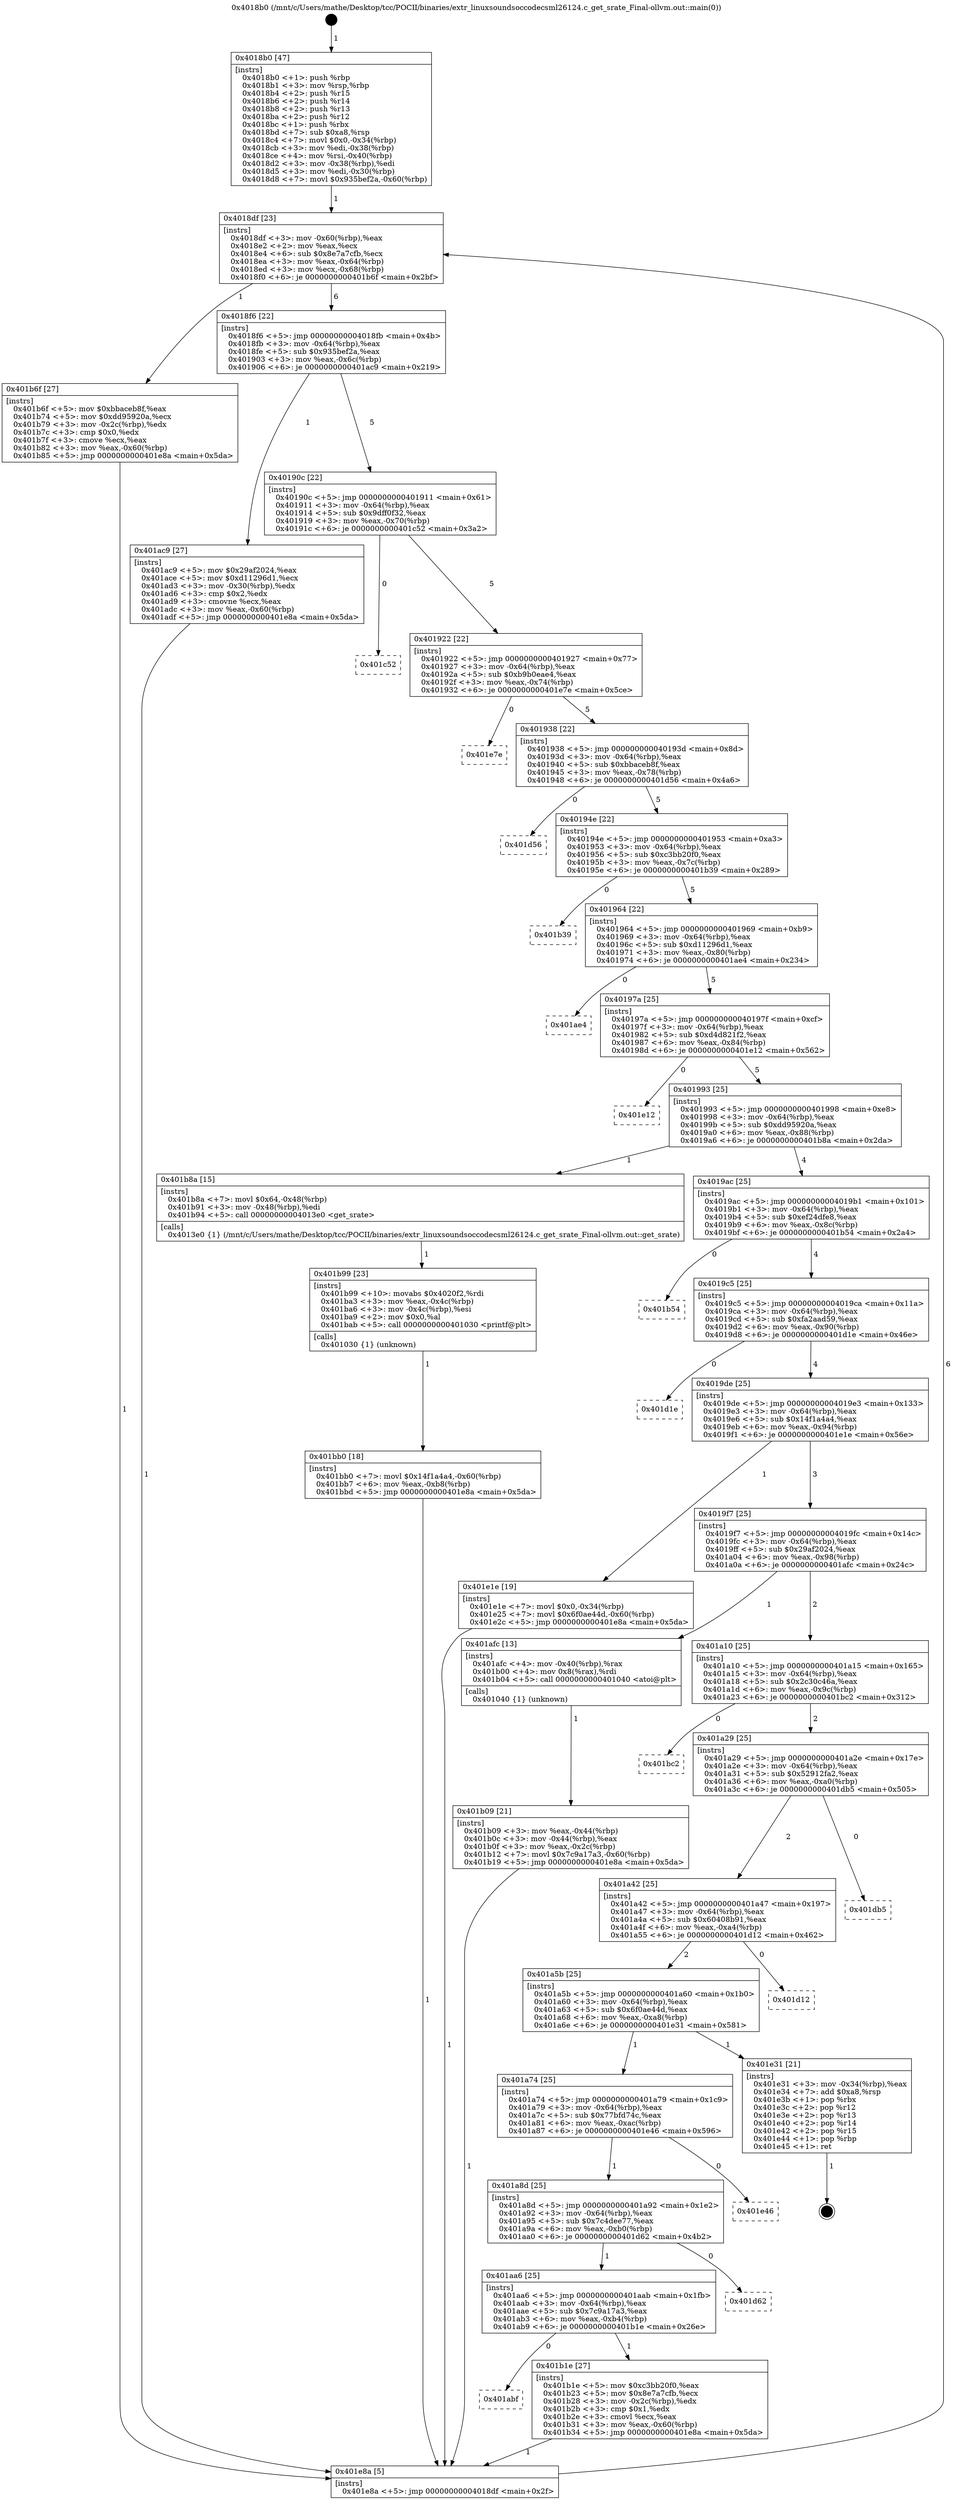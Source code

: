 digraph "0x4018b0" {
  label = "0x4018b0 (/mnt/c/Users/mathe/Desktop/tcc/POCII/binaries/extr_linuxsoundsoccodecsml26124.c_get_srate_Final-ollvm.out::main(0))"
  labelloc = "t"
  node[shape=record]

  Entry [label="",width=0.3,height=0.3,shape=circle,fillcolor=black,style=filled]
  "0x4018df" [label="{
     0x4018df [23]\l
     | [instrs]\l
     &nbsp;&nbsp;0x4018df \<+3\>: mov -0x60(%rbp),%eax\l
     &nbsp;&nbsp;0x4018e2 \<+2\>: mov %eax,%ecx\l
     &nbsp;&nbsp;0x4018e4 \<+6\>: sub $0x8e7a7cfb,%ecx\l
     &nbsp;&nbsp;0x4018ea \<+3\>: mov %eax,-0x64(%rbp)\l
     &nbsp;&nbsp;0x4018ed \<+3\>: mov %ecx,-0x68(%rbp)\l
     &nbsp;&nbsp;0x4018f0 \<+6\>: je 0000000000401b6f \<main+0x2bf\>\l
  }"]
  "0x401b6f" [label="{
     0x401b6f [27]\l
     | [instrs]\l
     &nbsp;&nbsp;0x401b6f \<+5\>: mov $0xbbaceb8f,%eax\l
     &nbsp;&nbsp;0x401b74 \<+5\>: mov $0xdd95920a,%ecx\l
     &nbsp;&nbsp;0x401b79 \<+3\>: mov -0x2c(%rbp),%edx\l
     &nbsp;&nbsp;0x401b7c \<+3\>: cmp $0x0,%edx\l
     &nbsp;&nbsp;0x401b7f \<+3\>: cmove %ecx,%eax\l
     &nbsp;&nbsp;0x401b82 \<+3\>: mov %eax,-0x60(%rbp)\l
     &nbsp;&nbsp;0x401b85 \<+5\>: jmp 0000000000401e8a \<main+0x5da\>\l
  }"]
  "0x4018f6" [label="{
     0x4018f6 [22]\l
     | [instrs]\l
     &nbsp;&nbsp;0x4018f6 \<+5\>: jmp 00000000004018fb \<main+0x4b\>\l
     &nbsp;&nbsp;0x4018fb \<+3\>: mov -0x64(%rbp),%eax\l
     &nbsp;&nbsp;0x4018fe \<+5\>: sub $0x935bef2a,%eax\l
     &nbsp;&nbsp;0x401903 \<+3\>: mov %eax,-0x6c(%rbp)\l
     &nbsp;&nbsp;0x401906 \<+6\>: je 0000000000401ac9 \<main+0x219\>\l
  }"]
  Exit [label="",width=0.3,height=0.3,shape=circle,fillcolor=black,style=filled,peripheries=2]
  "0x401ac9" [label="{
     0x401ac9 [27]\l
     | [instrs]\l
     &nbsp;&nbsp;0x401ac9 \<+5\>: mov $0x29af2024,%eax\l
     &nbsp;&nbsp;0x401ace \<+5\>: mov $0xd11296d1,%ecx\l
     &nbsp;&nbsp;0x401ad3 \<+3\>: mov -0x30(%rbp),%edx\l
     &nbsp;&nbsp;0x401ad6 \<+3\>: cmp $0x2,%edx\l
     &nbsp;&nbsp;0x401ad9 \<+3\>: cmovne %ecx,%eax\l
     &nbsp;&nbsp;0x401adc \<+3\>: mov %eax,-0x60(%rbp)\l
     &nbsp;&nbsp;0x401adf \<+5\>: jmp 0000000000401e8a \<main+0x5da\>\l
  }"]
  "0x40190c" [label="{
     0x40190c [22]\l
     | [instrs]\l
     &nbsp;&nbsp;0x40190c \<+5\>: jmp 0000000000401911 \<main+0x61\>\l
     &nbsp;&nbsp;0x401911 \<+3\>: mov -0x64(%rbp),%eax\l
     &nbsp;&nbsp;0x401914 \<+5\>: sub $0x9dff0f32,%eax\l
     &nbsp;&nbsp;0x401919 \<+3\>: mov %eax,-0x70(%rbp)\l
     &nbsp;&nbsp;0x40191c \<+6\>: je 0000000000401c52 \<main+0x3a2\>\l
  }"]
  "0x401e8a" [label="{
     0x401e8a [5]\l
     | [instrs]\l
     &nbsp;&nbsp;0x401e8a \<+5\>: jmp 00000000004018df \<main+0x2f\>\l
  }"]
  "0x4018b0" [label="{
     0x4018b0 [47]\l
     | [instrs]\l
     &nbsp;&nbsp;0x4018b0 \<+1\>: push %rbp\l
     &nbsp;&nbsp;0x4018b1 \<+3\>: mov %rsp,%rbp\l
     &nbsp;&nbsp;0x4018b4 \<+2\>: push %r15\l
     &nbsp;&nbsp;0x4018b6 \<+2\>: push %r14\l
     &nbsp;&nbsp;0x4018b8 \<+2\>: push %r13\l
     &nbsp;&nbsp;0x4018ba \<+2\>: push %r12\l
     &nbsp;&nbsp;0x4018bc \<+1\>: push %rbx\l
     &nbsp;&nbsp;0x4018bd \<+7\>: sub $0xa8,%rsp\l
     &nbsp;&nbsp;0x4018c4 \<+7\>: movl $0x0,-0x34(%rbp)\l
     &nbsp;&nbsp;0x4018cb \<+3\>: mov %edi,-0x38(%rbp)\l
     &nbsp;&nbsp;0x4018ce \<+4\>: mov %rsi,-0x40(%rbp)\l
     &nbsp;&nbsp;0x4018d2 \<+3\>: mov -0x38(%rbp),%edi\l
     &nbsp;&nbsp;0x4018d5 \<+3\>: mov %edi,-0x30(%rbp)\l
     &nbsp;&nbsp;0x4018d8 \<+7\>: movl $0x935bef2a,-0x60(%rbp)\l
  }"]
  "0x401bb0" [label="{
     0x401bb0 [18]\l
     | [instrs]\l
     &nbsp;&nbsp;0x401bb0 \<+7\>: movl $0x14f1a4a4,-0x60(%rbp)\l
     &nbsp;&nbsp;0x401bb7 \<+6\>: mov %eax,-0xb8(%rbp)\l
     &nbsp;&nbsp;0x401bbd \<+5\>: jmp 0000000000401e8a \<main+0x5da\>\l
  }"]
  "0x401c52" [label="{
     0x401c52\l
  }", style=dashed]
  "0x401922" [label="{
     0x401922 [22]\l
     | [instrs]\l
     &nbsp;&nbsp;0x401922 \<+5\>: jmp 0000000000401927 \<main+0x77\>\l
     &nbsp;&nbsp;0x401927 \<+3\>: mov -0x64(%rbp),%eax\l
     &nbsp;&nbsp;0x40192a \<+5\>: sub $0xb9b0eae4,%eax\l
     &nbsp;&nbsp;0x40192f \<+3\>: mov %eax,-0x74(%rbp)\l
     &nbsp;&nbsp;0x401932 \<+6\>: je 0000000000401e7e \<main+0x5ce\>\l
  }"]
  "0x401b99" [label="{
     0x401b99 [23]\l
     | [instrs]\l
     &nbsp;&nbsp;0x401b99 \<+10\>: movabs $0x4020f2,%rdi\l
     &nbsp;&nbsp;0x401ba3 \<+3\>: mov %eax,-0x4c(%rbp)\l
     &nbsp;&nbsp;0x401ba6 \<+3\>: mov -0x4c(%rbp),%esi\l
     &nbsp;&nbsp;0x401ba9 \<+2\>: mov $0x0,%al\l
     &nbsp;&nbsp;0x401bab \<+5\>: call 0000000000401030 \<printf@plt\>\l
     | [calls]\l
     &nbsp;&nbsp;0x401030 \{1\} (unknown)\l
  }"]
  "0x401e7e" [label="{
     0x401e7e\l
  }", style=dashed]
  "0x401938" [label="{
     0x401938 [22]\l
     | [instrs]\l
     &nbsp;&nbsp;0x401938 \<+5\>: jmp 000000000040193d \<main+0x8d\>\l
     &nbsp;&nbsp;0x40193d \<+3\>: mov -0x64(%rbp),%eax\l
     &nbsp;&nbsp;0x401940 \<+5\>: sub $0xbbaceb8f,%eax\l
     &nbsp;&nbsp;0x401945 \<+3\>: mov %eax,-0x78(%rbp)\l
     &nbsp;&nbsp;0x401948 \<+6\>: je 0000000000401d56 \<main+0x4a6\>\l
  }"]
  "0x401abf" [label="{
     0x401abf\l
  }", style=dashed]
  "0x401d56" [label="{
     0x401d56\l
  }", style=dashed]
  "0x40194e" [label="{
     0x40194e [22]\l
     | [instrs]\l
     &nbsp;&nbsp;0x40194e \<+5\>: jmp 0000000000401953 \<main+0xa3\>\l
     &nbsp;&nbsp;0x401953 \<+3\>: mov -0x64(%rbp),%eax\l
     &nbsp;&nbsp;0x401956 \<+5\>: sub $0xc3bb20f0,%eax\l
     &nbsp;&nbsp;0x40195b \<+3\>: mov %eax,-0x7c(%rbp)\l
     &nbsp;&nbsp;0x40195e \<+6\>: je 0000000000401b39 \<main+0x289\>\l
  }"]
  "0x401b1e" [label="{
     0x401b1e [27]\l
     | [instrs]\l
     &nbsp;&nbsp;0x401b1e \<+5\>: mov $0xc3bb20f0,%eax\l
     &nbsp;&nbsp;0x401b23 \<+5\>: mov $0x8e7a7cfb,%ecx\l
     &nbsp;&nbsp;0x401b28 \<+3\>: mov -0x2c(%rbp),%edx\l
     &nbsp;&nbsp;0x401b2b \<+3\>: cmp $0x1,%edx\l
     &nbsp;&nbsp;0x401b2e \<+3\>: cmovl %ecx,%eax\l
     &nbsp;&nbsp;0x401b31 \<+3\>: mov %eax,-0x60(%rbp)\l
     &nbsp;&nbsp;0x401b34 \<+5\>: jmp 0000000000401e8a \<main+0x5da\>\l
  }"]
  "0x401b39" [label="{
     0x401b39\l
  }", style=dashed]
  "0x401964" [label="{
     0x401964 [22]\l
     | [instrs]\l
     &nbsp;&nbsp;0x401964 \<+5\>: jmp 0000000000401969 \<main+0xb9\>\l
     &nbsp;&nbsp;0x401969 \<+3\>: mov -0x64(%rbp),%eax\l
     &nbsp;&nbsp;0x40196c \<+5\>: sub $0xd11296d1,%eax\l
     &nbsp;&nbsp;0x401971 \<+3\>: mov %eax,-0x80(%rbp)\l
     &nbsp;&nbsp;0x401974 \<+6\>: je 0000000000401ae4 \<main+0x234\>\l
  }"]
  "0x401aa6" [label="{
     0x401aa6 [25]\l
     | [instrs]\l
     &nbsp;&nbsp;0x401aa6 \<+5\>: jmp 0000000000401aab \<main+0x1fb\>\l
     &nbsp;&nbsp;0x401aab \<+3\>: mov -0x64(%rbp),%eax\l
     &nbsp;&nbsp;0x401aae \<+5\>: sub $0x7c9a17a3,%eax\l
     &nbsp;&nbsp;0x401ab3 \<+6\>: mov %eax,-0xb4(%rbp)\l
     &nbsp;&nbsp;0x401ab9 \<+6\>: je 0000000000401b1e \<main+0x26e\>\l
  }"]
  "0x401ae4" [label="{
     0x401ae4\l
  }", style=dashed]
  "0x40197a" [label="{
     0x40197a [25]\l
     | [instrs]\l
     &nbsp;&nbsp;0x40197a \<+5\>: jmp 000000000040197f \<main+0xcf\>\l
     &nbsp;&nbsp;0x40197f \<+3\>: mov -0x64(%rbp),%eax\l
     &nbsp;&nbsp;0x401982 \<+5\>: sub $0xd4d821f2,%eax\l
     &nbsp;&nbsp;0x401987 \<+6\>: mov %eax,-0x84(%rbp)\l
     &nbsp;&nbsp;0x40198d \<+6\>: je 0000000000401e12 \<main+0x562\>\l
  }"]
  "0x401d62" [label="{
     0x401d62\l
  }", style=dashed]
  "0x401e12" [label="{
     0x401e12\l
  }", style=dashed]
  "0x401993" [label="{
     0x401993 [25]\l
     | [instrs]\l
     &nbsp;&nbsp;0x401993 \<+5\>: jmp 0000000000401998 \<main+0xe8\>\l
     &nbsp;&nbsp;0x401998 \<+3\>: mov -0x64(%rbp),%eax\l
     &nbsp;&nbsp;0x40199b \<+5\>: sub $0xdd95920a,%eax\l
     &nbsp;&nbsp;0x4019a0 \<+6\>: mov %eax,-0x88(%rbp)\l
     &nbsp;&nbsp;0x4019a6 \<+6\>: je 0000000000401b8a \<main+0x2da\>\l
  }"]
  "0x401a8d" [label="{
     0x401a8d [25]\l
     | [instrs]\l
     &nbsp;&nbsp;0x401a8d \<+5\>: jmp 0000000000401a92 \<main+0x1e2\>\l
     &nbsp;&nbsp;0x401a92 \<+3\>: mov -0x64(%rbp),%eax\l
     &nbsp;&nbsp;0x401a95 \<+5\>: sub $0x7c4dee77,%eax\l
     &nbsp;&nbsp;0x401a9a \<+6\>: mov %eax,-0xb0(%rbp)\l
     &nbsp;&nbsp;0x401aa0 \<+6\>: je 0000000000401d62 \<main+0x4b2\>\l
  }"]
  "0x401b8a" [label="{
     0x401b8a [15]\l
     | [instrs]\l
     &nbsp;&nbsp;0x401b8a \<+7\>: movl $0x64,-0x48(%rbp)\l
     &nbsp;&nbsp;0x401b91 \<+3\>: mov -0x48(%rbp),%edi\l
     &nbsp;&nbsp;0x401b94 \<+5\>: call 00000000004013e0 \<get_srate\>\l
     | [calls]\l
     &nbsp;&nbsp;0x4013e0 \{1\} (/mnt/c/Users/mathe/Desktop/tcc/POCII/binaries/extr_linuxsoundsoccodecsml26124.c_get_srate_Final-ollvm.out::get_srate)\l
  }"]
  "0x4019ac" [label="{
     0x4019ac [25]\l
     | [instrs]\l
     &nbsp;&nbsp;0x4019ac \<+5\>: jmp 00000000004019b1 \<main+0x101\>\l
     &nbsp;&nbsp;0x4019b1 \<+3\>: mov -0x64(%rbp),%eax\l
     &nbsp;&nbsp;0x4019b4 \<+5\>: sub $0xef24dfe8,%eax\l
     &nbsp;&nbsp;0x4019b9 \<+6\>: mov %eax,-0x8c(%rbp)\l
     &nbsp;&nbsp;0x4019bf \<+6\>: je 0000000000401b54 \<main+0x2a4\>\l
  }"]
  "0x401e46" [label="{
     0x401e46\l
  }", style=dashed]
  "0x401b54" [label="{
     0x401b54\l
  }", style=dashed]
  "0x4019c5" [label="{
     0x4019c5 [25]\l
     | [instrs]\l
     &nbsp;&nbsp;0x4019c5 \<+5\>: jmp 00000000004019ca \<main+0x11a\>\l
     &nbsp;&nbsp;0x4019ca \<+3\>: mov -0x64(%rbp),%eax\l
     &nbsp;&nbsp;0x4019cd \<+5\>: sub $0xfa2aad59,%eax\l
     &nbsp;&nbsp;0x4019d2 \<+6\>: mov %eax,-0x90(%rbp)\l
     &nbsp;&nbsp;0x4019d8 \<+6\>: je 0000000000401d1e \<main+0x46e\>\l
  }"]
  "0x401a74" [label="{
     0x401a74 [25]\l
     | [instrs]\l
     &nbsp;&nbsp;0x401a74 \<+5\>: jmp 0000000000401a79 \<main+0x1c9\>\l
     &nbsp;&nbsp;0x401a79 \<+3\>: mov -0x64(%rbp),%eax\l
     &nbsp;&nbsp;0x401a7c \<+5\>: sub $0x77bfd74c,%eax\l
     &nbsp;&nbsp;0x401a81 \<+6\>: mov %eax,-0xac(%rbp)\l
     &nbsp;&nbsp;0x401a87 \<+6\>: je 0000000000401e46 \<main+0x596\>\l
  }"]
  "0x401d1e" [label="{
     0x401d1e\l
  }", style=dashed]
  "0x4019de" [label="{
     0x4019de [25]\l
     | [instrs]\l
     &nbsp;&nbsp;0x4019de \<+5\>: jmp 00000000004019e3 \<main+0x133\>\l
     &nbsp;&nbsp;0x4019e3 \<+3\>: mov -0x64(%rbp),%eax\l
     &nbsp;&nbsp;0x4019e6 \<+5\>: sub $0x14f1a4a4,%eax\l
     &nbsp;&nbsp;0x4019eb \<+6\>: mov %eax,-0x94(%rbp)\l
     &nbsp;&nbsp;0x4019f1 \<+6\>: je 0000000000401e1e \<main+0x56e\>\l
  }"]
  "0x401e31" [label="{
     0x401e31 [21]\l
     | [instrs]\l
     &nbsp;&nbsp;0x401e31 \<+3\>: mov -0x34(%rbp),%eax\l
     &nbsp;&nbsp;0x401e34 \<+7\>: add $0xa8,%rsp\l
     &nbsp;&nbsp;0x401e3b \<+1\>: pop %rbx\l
     &nbsp;&nbsp;0x401e3c \<+2\>: pop %r12\l
     &nbsp;&nbsp;0x401e3e \<+2\>: pop %r13\l
     &nbsp;&nbsp;0x401e40 \<+2\>: pop %r14\l
     &nbsp;&nbsp;0x401e42 \<+2\>: pop %r15\l
     &nbsp;&nbsp;0x401e44 \<+1\>: pop %rbp\l
     &nbsp;&nbsp;0x401e45 \<+1\>: ret\l
  }"]
  "0x401e1e" [label="{
     0x401e1e [19]\l
     | [instrs]\l
     &nbsp;&nbsp;0x401e1e \<+7\>: movl $0x0,-0x34(%rbp)\l
     &nbsp;&nbsp;0x401e25 \<+7\>: movl $0x6f0ae44d,-0x60(%rbp)\l
     &nbsp;&nbsp;0x401e2c \<+5\>: jmp 0000000000401e8a \<main+0x5da\>\l
  }"]
  "0x4019f7" [label="{
     0x4019f7 [25]\l
     | [instrs]\l
     &nbsp;&nbsp;0x4019f7 \<+5\>: jmp 00000000004019fc \<main+0x14c\>\l
     &nbsp;&nbsp;0x4019fc \<+3\>: mov -0x64(%rbp),%eax\l
     &nbsp;&nbsp;0x4019ff \<+5\>: sub $0x29af2024,%eax\l
     &nbsp;&nbsp;0x401a04 \<+6\>: mov %eax,-0x98(%rbp)\l
     &nbsp;&nbsp;0x401a0a \<+6\>: je 0000000000401afc \<main+0x24c\>\l
  }"]
  "0x401a5b" [label="{
     0x401a5b [25]\l
     | [instrs]\l
     &nbsp;&nbsp;0x401a5b \<+5\>: jmp 0000000000401a60 \<main+0x1b0\>\l
     &nbsp;&nbsp;0x401a60 \<+3\>: mov -0x64(%rbp),%eax\l
     &nbsp;&nbsp;0x401a63 \<+5\>: sub $0x6f0ae44d,%eax\l
     &nbsp;&nbsp;0x401a68 \<+6\>: mov %eax,-0xa8(%rbp)\l
     &nbsp;&nbsp;0x401a6e \<+6\>: je 0000000000401e31 \<main+0x581\>\l
  }"]
  "0x401afc" [label="{
     0x401afc [13]\l
     | [instrs]\l
     &nbsp;&nbsp;0x401afc \<+4\>: mov -0x40(%rbp),%rax\l
     &nbsp;&nbsp;0x401b00 \<+4\>: mov 0x8(%rax),%rdi\l
     &nbsp;&nbsp;0x401b04 \<+5\>: call 0000000000401040 \<atoi@plt\>\l
     | [calls]\l
     &nbsp;&nbsp;0x401040 \{1\} (unknown)\l
  }"]
  "0x401a10" [label="{
     0x401a10 [25]\l
     | [instrs]\l
     &nbsp;&nbsp;0x401a10 \<+5\>: jmp 0000000000401a15 \<main+0x165\>\l
     &nbsp;&nbsp;0x401a15 \<+3\>: mov -0x64(%rbp),%eax\l
     &nbsp;&nbsp;0x401a18 \<+5\>: sub $0x2c30c46a,%eax\l
     &nbsp;&nbsp;0x401a1d \<+6\>: mov %eax,-0x9c(%rbp)\l
     &nbsp;&nbsp;0x401a23 \<+6\>: je 0000000000401bc2 \<main+0x312\>\l
  }"]
  "0x401b09" [label="{
     0x401b09 [21]\l
     | [instrs]\l
     &nbsp;&nbsp;0x401b09 \<+3\>: mov %eax,-0x44(%rbp)\l
     &nbsp;&nbsp;0x401b0c \<+3\>: mov -0x44(%rbp),%eax\l
     &nbsp;&nbsp;0x401b0f \<+3\>: mov %eax,-0x2c(%rbp)\l
     &nbsp;&nbsp;0x401b12 \<+7\>: movl $0x7c9a17a3,-0x60(%rbp)\l
     &nbsp;&nbsp;0x401b19 \<+5\>: jmp 0000000000401e8a \<main+0x5da\>\l
  }"]
  "0x401d12" [label="{
     0x401d12\l
  }", style=dashed]
  "0x401bc2" [label="{
     0x401bc2\l
  }", style=dashed]
  "0x401a29" [label="{
     0x401a29 [25]\l
     | [instrs]\l
     &nbsp;&nbsp;0x401a29 \<+5\>: jmp 0000000000401a2e \<main+0x17e\>\l
     &nbsp;&nbsp;0x401a2e \<+3\>: mov -0x64(%rbp),%eax\l
     &nbsp;&nbsp;0x401a31 \<+5\>: sub $0x52912fa2,%eax\l
     &nbsp;&nbsp;0x401a36 \<+6\>: mov %eax,-0xa0(%rbp)\l
     &nbsp;&nbsp;0x401a3c \<+6\>: je 0000000000401db5 \<main+0x505\>\l
  }"]
  "0x401a42" [label="{
     0x401a42 [25]\l
     | [instrs]\l
     &nbsp;&nbsp;0x401a42 \<+5\>: jmp 0000000000401a47 \<main+0x197\>\l
     &nbsp;&nbsp;0x401a47 \<+3\>: mov -0x64(%rbp),%eax\l
     &nbsp;&nbsp;0x401a4a \<+5\>: sub $0x60408b91,%eax\l
     &nbsp;&nbsp;0x401a4f \<+6\>: mov %eax,-0xa4(%rbp)\l
     &nbsp;&nbsp;0x401a55 \<+6\>: je 0000000000401d12 \<main+0x462\>\l
  }"]
  "0x401db5" [label="{
     0x401db5\l
  }", style=dashed]
  Entry -> "0x4018b0" [label=" 1"]
  "0x4018df" -> "0x401b6f" [label=" 1"]
  "0x4018df" -> "0x4018f6" [label=" 6"]
  "0x401e31" -> Exit [label=" 1"]
  "0x4018f6" -> "0x401ac9" [label=" 1"]
  "0x4018f6" -> "0x40190c" [label=" 5"]
  "0x401ac9" -> "0x401e8a" [label=" 1"]
  "0x4018b0" -> "0x4018df" [label=" 1"]
  "0x401e8a" -> "0x4018df" [label=" 6"]
  "0x401e1e" -> "0x401e8a" [label=" 1"]
  "0x40190c" -> "0x401c52" [label=" 0"]
  "0x40190c" -> "0x401922" [label=" 5"]
  "0x401bb0" -> "0x401e8a" [label=" 1"]
  "0x401922" -> "0x401e7e" [label=" 0"]
  "0x401922" -> "0x401938" [label=" 5"]
  "0x401b99" -> "0x401bb0" [label=" 1"]
  "0x401938" -> "0x401d56" [label=" 0"]
  "0x401938" -> "0x40194e" [label=" 5"]
  "0x401b8a" -> "0x401b99" [label=" 1"]
  "0x40194e" -> "0x401b39" [label=" 0"]
  "0x40194e" -> "0x401964" [label=" 5"]
  "0x401b6f" -> "0x401e8a" [label=" 1"]
  "0x401964" -> "0x401ae4" [label=" 0"]
  "0x401964" -> "0x40197a" [label=" 5"]
  "0x401aa6" -> "0x401abf" [label=" 0"]
  "0x40197a" -> "0x401e12" [label=" 0"]
  "0x40197a" -> "0x401993" [label=" 5"]
  "0x401aa6" -> "0x401b1e" [label=" 1"]
  "0x401993" -> "0x401b8a" [label=" 1"]
  "0x401993" -> "0x4019ac" [label=" 4"]
  "0x401a8d" -> "0x401aa6" [label=" 1"]
  "0x4019ac" -> "0x401b54" [label=" 0"]
  "0x4019ac" -> "0x4019c5" [label=" 4"]
  "0x401a8d" -> "0x401d62" [label=" 0"]
  "0x4019c5" -> "0x401d1e" [label=" 0"]
  "0x4019c5" -> "0x4019de" [label=" 4"]
  "0x401a74" -> "0x401a8d" [label=" 1"]
  "0x4019de" -> "0x401e1e" [label=" 1"]
  "0x4019de" -> "0x4019f7" [label=" 3"]
  "0x401a74" -> "0x401e46" [label=" 0"]
  "0x4019f7" -> "0x401afc" [label=" 1"]
  "0x4019f7" -> "0x401a10" [label=" 2"]
  "0x401afc" -> "0x401b09" [label=" 1"]
  "0x401b09" -> "0x401e8a" [label=" 1"]
  "0x401a5b" -> "0x401a74" [label=" 1"]
  "0x401a10" -> "0x401bc2" [label=" 0"]
  "0x401a10" -> "0x401a29" [label=" 2"]
  "0x401a5b" -> "0x401e31" [label=" 1"]
  "0x401a29" -> "0x401db5" [label=" 0"]
  "0x401a29" -> "0x401a42" [label=" 2"]
  "0x401b1e" -> "0x401e8a" [label=" 1"]
  "0x401a42" -> "0x401d12" [label=" 0"]
  "0x401a42" -> "0x401a5b" [label=" 2"]
}
